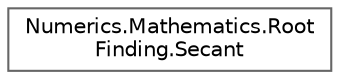 digraph "Graphical Class Hierarchy"
{
 // LATEX_PDF_SIZE
  bgcolor="transparent";
  edge [fontname=Helvetica,fontsize=10,labelfontname=Helvetica,labelfontsize=10];
  node [fontname=Helvetica,fontsize=10,shape=box,height=0.2,width=0.4];
  rankdir="LR";
  Node0 [id="Node000000",label="Numerics.Mathematics.Root\lFinding.Secant",height=0.2,width=0.4,color="grey40", fillcolor="white", style="filled",URL="$class_numerics_1_1_mathematics_1_1_root_finding_1_1_secant.html",tooltip="The secant root-finding algorithm."];
}
